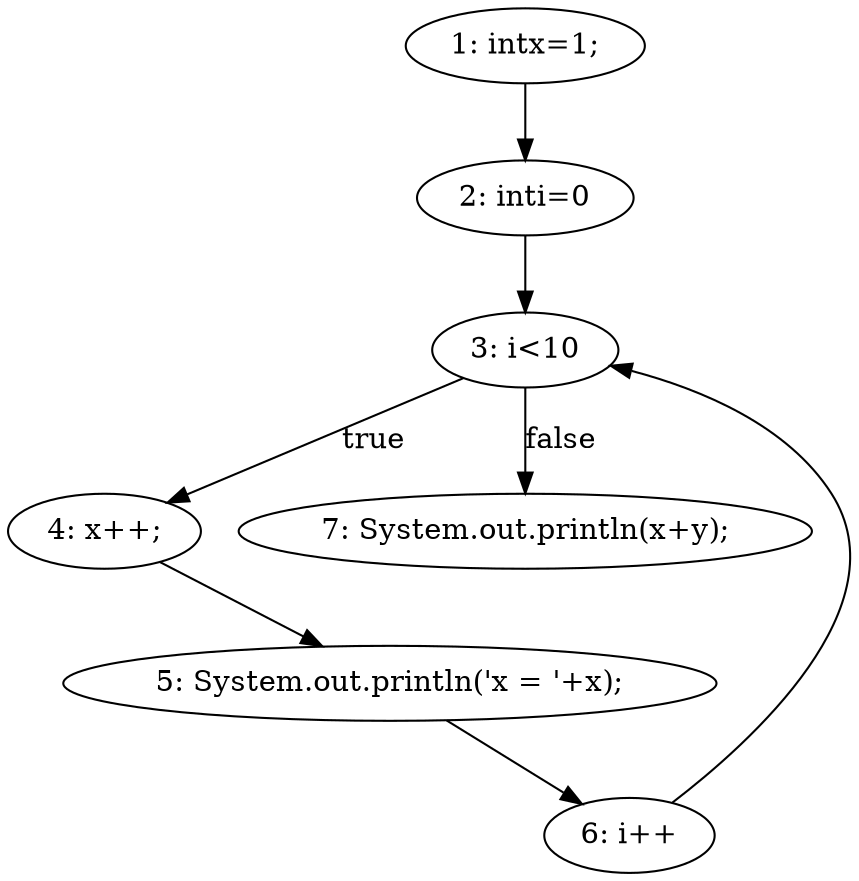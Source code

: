 digraph G {
  1 [ label="1: intx=1;" ];
  2 [ label="2: inti=0" ];
  3 [ label="3: i<10" ];
  4 [ label="4: x++;" ];
  5 [ label="5: System.out.println('x = '+x);" ];
  6 [ label="6: i++" ];
  7 [ label="7: System.out.println(x+y);" ];
  1 -> 2 [ label="" ];
  2 -> 3 [ label="" ];
  3 -> 4 [ label="true" ];
  4 -> 5 [ label="" ];
  5 -> 6 [ label="" ];
  6 -> 3 [ label="" ];
  3 -> 7 [ label="false" ];
}
